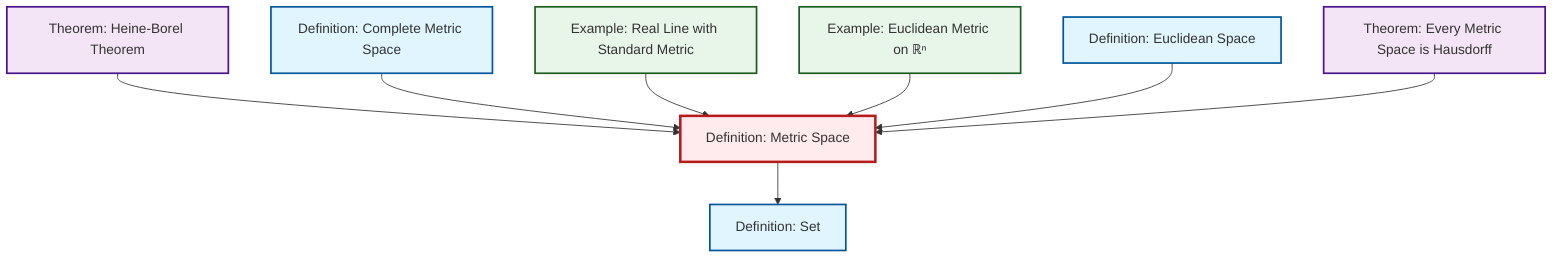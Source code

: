 graph TD
    classDef definition fill:#e1f5fe,stroke:#01579b,stroke-width:2px
    classDef theorem fill:#f3e5f5,stroke:#4a148c,stroke-width:2px
    classDef axiom fill:#fff3e0,stroke:#e65100,stroke-width:2px
    classDef example fill:#e8f5e9,stroke:#1b5e20,stroke-width:2px
    classDef current fill:#ffebee,stroke:#b71c1c,stroke-width:3px
    def-euclidean-space["Definition: Euclidean Space"]:::definition
    ex-real-line-metric["Example: Real Line with Standard Metric"]:::example
    thm-heine-borel["Theorem: Heine-Borel Theorem"]:::theorem
    thm-metric-hausdorff["Theorem: Every Metric Space is Hausdorff"]:::theorem
    ex-euclidean-metric["Example: Euclidean Metric on ℝⁿ"]:::example
    def-complete-metric-space["Definition: Complete Metric Space"]:::definition
    def-set["Definition: Set"]:::definition
    def-metric-space["Definition: Metric Space"]:::definition
    thm-heine-borel --> def-metric-space
    def-complete-metric-space --> def-metric-space
    ex-real-line-metric --> def-metric-space
    ex-euclidean-metric --> def-metric-space
    def-metric-space --> def-set
    def-euclidean-space --> def-metric-space
    thm-metric-hausdorff --> def-metric-space
    class def-metric-space current
